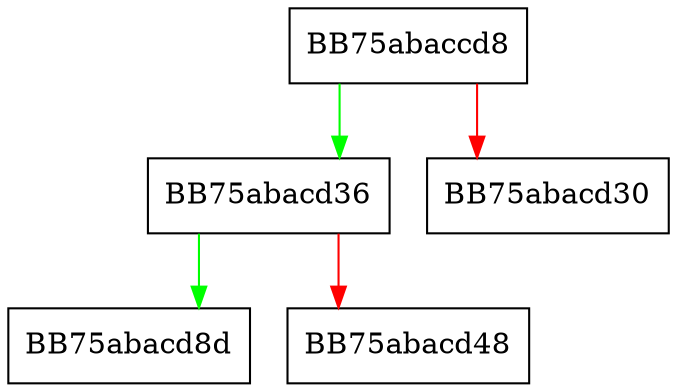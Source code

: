 digraph query_first {
  node [shape="box"];
  graph [splines=ortho];
  BB75abaccd8 -> BB75abacd36 [color="green"];
  BB75abaccd8 -> BB75abacd30 [color="red"];
  BB75abacd36 -> BB75abacd8d [color="green"];
  BB75abacd36 -> BB75abacd48 [color="red"];
}